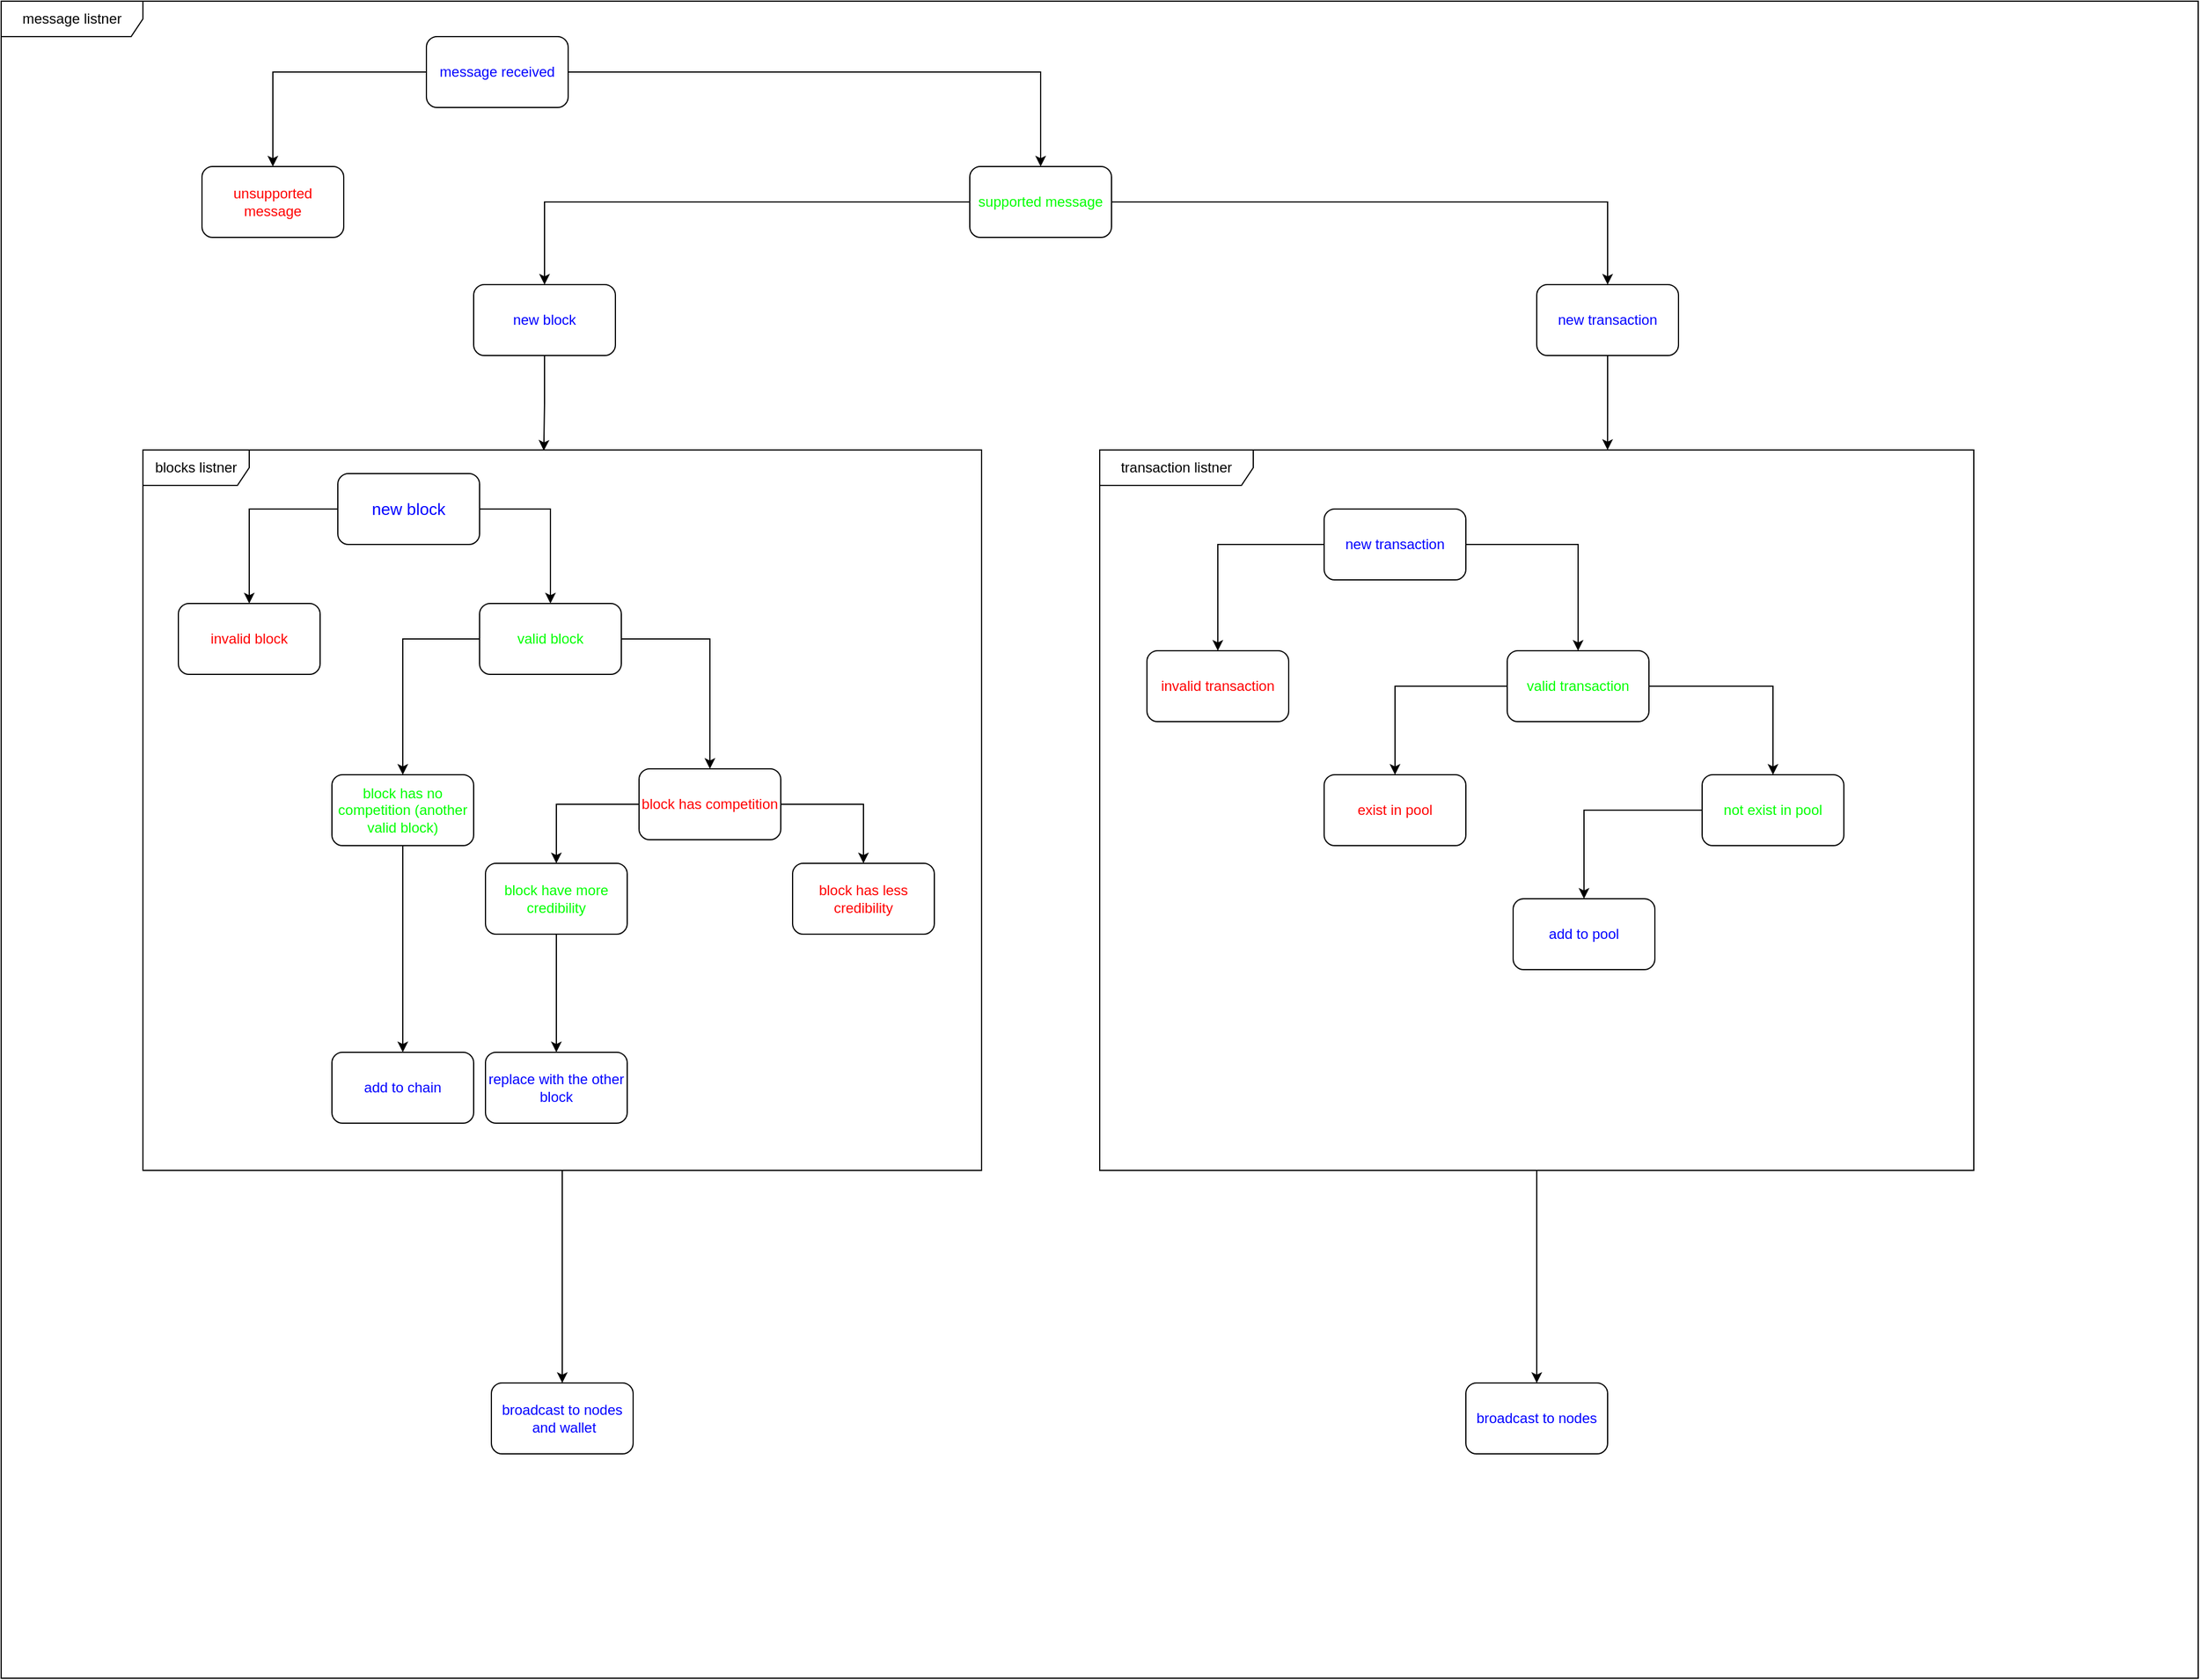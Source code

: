 <mxfile version="14.7.2" type="github" pages="2">
  <diagram id="kD5HeXQGoQ9XkrsHSEOE" name="node protocol">
    <mxGraphModel dx="3743" dy="2670" grid="1" gridSize="10" guides="1" tooltips="1" connect="1" arrows="1" fold="1" page="1" pageScale="1" pageWidth="850" pageHeight="1100" math="0" shadow="0">
      <root>
        <mxCell id="0" />
        <mxCell id="1" parent="0" />
        <mxCell id="Yiz7-srcqHhmHwWrODTn-39" value="message listner" style="shape=umlFrame;whiteSpace=wrap;html=1;width=120;height=30;" vertex="1" parent="1">
          <mxGeometry x="-60" y="-320" width="1860" height="1420" as="geometry" />
        </mxCell>
        <mxCell id="Yiz7-srcqHhmHwWrODTn-56" style="edgeStyle=orthogonalEdgeStyle;rounded=0;orthogonalLoop=1;jettySize=auto;html=1;entryX=0.5;entryY=0;entryDx=0;entryDy=0;" edge="1" parent="1" source="Yiz7-srcqHhmHwWrODTn-25" target="Yiz7-srcqHhmHwWrODTn-55">
          <mxGeometry relative="1" as="geometry" />
        </mxCell>
        <mxCell id="Yiz7-srcqHhmHwWrODTn-25" value="transaction listner" style="shape=umlFrame;whiteSpace=wrap;html=1;width=130;height=30;" vertex="1" parent="1">
          <mxGeometry x="870" y="60" width="740" height="610" as="geometry" />
        </mxCell>
        <mxCell id="Yiz7-srcqHhmHwWrODTn-54" style="edgeStyle=orthogonalEdgeStyle;rounded=0;orthogonalLoop=1;jettySize=auto;html=1;entryX=0.5;entryY=0;entryDx=0;entryDy=0;" edge="1" parent="1" source="Yiz7-srcqHhmHwWrODTn-2" target="Yiz7-srcqHhmHwWrODTn-53">
          <mxGeometry relative="1" as="geometry" />
        </mxCell>
        <mxCell id="Yiz7-srcqHhmHwWrODTn-2" value="&lt;div&gt;blocks listner&lt;/div&gt;" style="shape=umlFrame;whiteSpace=wrap;html=1;width=90;height=30;" vertex="1" parent="1">
          <mxGeometry x="60" y="60" width="710" height="610" as="geometry" />
        </mxCell>
        <mxCell id="Yiz7-srcqHhmHwWrODTn-6" style="edgeStyle=orthogonalEdgeStyle;rounded=0;orthogonalLoop=1;jettySize=auto;html=1;exitX=0;exitY=0.5;exitDx=0;exitDy=0;entryX=0.5;entryY=0;entryDx=0;entryDy=0;" edge="1" parent="1" source="Yiz7-srcqHhmHwWrODTn-1" target="Yiz7-srcqHhmHwWrODTn-5">
          <mxGeometry relative="1" as="geometry" />
        </mxCell>
        <mxCell id="Yiz7-srcqHhmHwWrODTn-9" style="edgeStyle=orthogonalEdgeStyle;rounded=0;orthogonalLoop=1;jettySize=auto;html=1;entryX=0.5;entryY=0;entryDx=0;entryDy=0;exitX=1;exitY=0.5;exitDx=0;exitDy=0;" edge="1" parent="1" source="Yiz7-srcqHhmHwWrODTn-1" target="Yiz7-srcqHhmHwWrODTn-8">
          <mxGeometry relative="1" as="geometry" />
        </mxCell>
        <mxCell id="Yiz7-srcqHhmHwWrODTn-1" value="&lt;font style=&quot;font-size: 14px&quot; color=&quot;#0000FF&quot;&gt;new block&lt;/font&gt;" style="rounded=1;whiteSpace=wrap;html=1;" vertex="1" parent="1">
          <mxGeometry x="225" y="80" width="120" height="60" as="geometry" />
        </mxCell>
        <mxCell id="Yiz7-srcqHhmHwWrODTn-5" value="&lt;font color=&quot;#FF0000&quot;&gt;invalid block&lt;br&gt;&lt;/font&gt;" style="rounded=1;whiteSpace=wrap;html=1;" vertex="1" parent="1">
          <mxGeometry x="90" y="190" width="120" height="60" as="geometry" />
        </mxCell>
        <mxCell id="Yiz7-srcqHhmHwWrODTn-12" style="edgeStyle=orthogonalEdgeStyle;rounded=0;orthogonalLoop=1;jettySize=auto;html=1;entryX=0.5;entryY=0;entryDx=0;entryDy=0;" edge="1" parent="1" source="Yiz7-srcqHhmHwWrODTn-8" target="Yiz7-srcqHhmHwWrODTn-11">
          <mxGeometry relative="1" as="geometry" />
        </mxCell>
        <mxCell id="Yiz7-srcqHhmHwWrODTn-14" style="edgeStyle=orthogonalEdgeStyle;rounded=0;orthogonalLoop=1;jettySize=auto;html=1;entryX=0.5;entryY=0;entryDx=0;entryDy=0;" edge="1" parent="1" source="Yiz7-srcqHhmHwWrODTn-8" target="Yiz7-srcqHhmHwWrODTn-13">
          <mxGeometry relative="1" as="geometry" />
        </mxCell>
        <mxCell id="Yiz7-srcqHhmHwWrODTn-8" value="&lt;div&gt;&lt;font color=&quot;#00FF00&quot;&gt;valid block&lt;/font&gt;&lt;/div&gt;" style="rounded=1;whiteSpace=wrap;html=1;" vertex="1" parent="1">
          <mxGeometry x="345" y="190" width="120" height="60" as="geometry" />
        </mxCell>
        <mxCell id="Yiz7-srcqHhmHwWrODTn-18" style="edgeStyle=orthogonalEdgeStyle;rounded=0;orthogonalLoop=1;jettySize=auto;html=1;entryX=0.5;entryY=0;entryDx=0;entryDy=0;" edge="1" parent="1" source="Yiz7-srcqHhmHwWrODTn-11" target="Yiz7-srcqHhmHwWrODTn-15">
          <mxGeometry relative="1" as="geometry">
            <Array as="points" />
          </mxGeometry>
        </mxCell>
        <mxCell id="Yiz7-srcqHhmHwWrODTn-11" value="&lt;font color=&quot;#00FF00&quot;&gt;block has no competition (another valid block)&lt;/font&gt;" style="rounded=1;whiteSpace=wrap;html=1;" vertex="1" parent="1">
          <mxGeometry x="220" y="335" width="120" height="60" as="geometry" />
        </mxCell>
        <mxCell id="Yiz7-srcqHhmHwWrODTn-17" style="edgeStyle=orthogonalEdgeStyle;rounded=0;orthogonalLoop=1;jettySize=auto;html=1;entryX=0.5;entryY=0;entryDx=0;entryDy=0;" edge="1" parent="1" source="Yiz7-srcqHhmHwWrODTn-13" target="Yiz7-srcqHhmHwWrODTn-19">
          <mxGeometry relative="1" as="geometry">
            <mxPoint x="410" y="440" as="targetPoint" />
          </mxGeometry>
        </mxCell>
        <mxCell id="Yiz7-srcqHhmHwWrODTn-21" style="edgeStyle=orthogonalEdgeStyle;rounded=0;orthogonalLoop=1;jettySize=auto;html=1;entryX=0.5;entryY=0;entryDx=0;entryDy=0;" edge="1" parent="1" source="Yiz7-srcqHhmHwWrODTn-13" target="Yiz7-srcqHhmHwWrODTn-22">
          <mxGeometry relative="1" as="geometry" />
        </mxCell>
        <mxCell id="Yiz7-srcqHhmHwWrODTn-13" value="&lt;font color=&quot;#FF0000&quot;&gt;block has competition&lt;br&gt;&lt;/font&gt;" style="rounded=1;whiteSpace=wrap;html=1;" vertex="1" parent="1">
          <mxGeometry x="480" y="330" width="120" height="60" as="geometry" />
        </mxCell>
        <mxCell id="Yiz7-srcqHhmHwWrODTn-15" value="&lt;font color=&quot;#0000FF&quot;&gt;add to chain&lt;br&gt;&lt;/font&gt;" style="rounded=1;whiteSpace=wrap;html=1;" vertex="1" parent="1">
          <mxGeometry x="220" y="570" width="120" height="60" as="geometry" />
        </mxCell>
        <mxCell id="Yiz7-srcqHhmHwWrODTn-24" value="" style="edgeStyle=orthogonalEdgeStyle;rounded=0;orthogonalLoop=1;jettySize=auto;html=1;" edge="1" parent="1" source="Yiz7-srcqHhmHwWrODTn-19" target="Yiz7-srcqHhmHwWrODTn-23">
          <mxGeometry relative="1" as="geometry" />
        </mxCell>
        <mxCell id="Yiz7-srcqHhmHwWrODTn-19" value="&lt;div&gt;&lt;font color=&quot;#00FF00&quot;&gt;block have more credibility&lt;/font&gt;&lt;/div&gt;" style="rounded=1;whiteSpace=wrap;html=1;" vertex="1" parent="1">
          <mxGeometry x="350" y="410" width="120" height="60" as="geometry" />
        </mxCell>
        <mxCell id="Yiz7-srcqHhmHwWrODTn-22" value="&lt;font color=&quot;#FF0000&quot;&gt;block has less credibility&lt;br&gt;&lt;/font&gt;" style="rounded=1;whiteSpace=wrap;html=1;" vertex="1" parent="1">
          <mxGeometry x="610" y="410" width="120" height="60" as="geometry" />
        </mxCell>
        <mxCell id="Yiz7-srcqHhmHwWrODTn-23" value="&lt;font color=&quot;#0000FF&quot;&gt;replace with the other block&lt;br&gt;&lt;/font&gt;" style="whiteSpace=wrap;html=1;rounded=1;" vertex="1" parent="1">
          <mxGeometry x="350" y="570" width="120" height="60" as="geometry" />
        </mxCell>
        <mxCell id="Yiz7-srcqHhmHwWrODTn-29" value="" style="edgeStyle=orthogonalEdgeStyle;rounded=0;orthogonalLoop=1;jettySize=auto;html=1;" edge="1" parent="1" source="Yiz7-srcqHhmHwWrODTn-26" target="Yiz7-srcqHhmHwWrODTn-28">
          <mxGeometry relative="1" as="geometry" />
        </mxCell>
        <mxCell id="Yiz7-srcqHhmHwWrODTn-31" value="" style="edgeStyle=orthogonalEdgeStyle;rounded=0;orthogonalLoop=1;jettySize=auto;html=1;" edge="1" parent="1" source="Yiz7-srcqHhmHwWrODTn-26" target="Yiz7-srcqHhmHwWrODTn-30">
          <mxGeometry relative="1" as="geometry" />
        </mxCell>
        <mxCell id="Yiz7-srcqHhmHwWrODTn-26" value="&lt;font color=&quot;#0000FF&quot;&gt;new transaction&lt;br&gt;&lt;/font&gt;" style="rounded=1;whiteSpace=wrap;html=1;" vertex="1" parent="1">
          <mxGeometry x="1060" y="110" width="120" height="60" as="geometry" />
        </mxCell>
        <mxCell id="Yiz7-srcqHhmHwWrODTn-28" value="&lt;font color=&quot;#FF0000&quot;&gt;invalid transaction&lt;br&gt;&lt;/font&gt;" style="whiteSpace=wrap;html=1;rounded=1;" vertex="1" parent="1">
          <mxGeometry x="910" y="230" width="120" height="60" as="geometry" />
        </mxCell>
        <mxCell id="Yiz7-srcqHhmHwWrODTn-33" value="" style="edgeStyle=orthogonalEdgeStyle;rounded=0;orthogonalLoop=1;jettySize=auto;html=1;" edge="1" parent="1" source="Yiz7-srcqHhmHwWrODTn-30" target="Yiz7-srcqHhmHwWrODTn-32">
          <mxGeometry relative="1" as="geometry" />
        </mxCell>
        <mxCell id="Yiz7-srcqHhmHwWrODTn-35" value="" style="edgeStyle=orthogonalEdgeStyle;rounded=0;orthogonalLoop=1;jettySize=auto;html=1;" edge="1" parent="1" source="Yiz7-srcqHhmHwWrODTn-30" target="Yiz7-srcqHhmHwWrODTn-34">
          <mxGeometry relative="1" as="geometry" />
        </mxCell>
        <mxCell id="Yiz7-srcqHhmHwWrODTn-30" value="&lt;font color=&quot;#00FF00&quot;&gt;valid transaction&lt;br&gt;&lt;/font&gt;" style="whiteSpace=wrap;html=1;rounded=1;" vertex="1" parent="1">
          <mxGeometry x="1215" y="230" width="120" height="60" as="geometry" />
        </mxCell>
        <mxCell id="Yiz7-srcqHhmHwWrODTn-32" value="&lt;font color=&quot;#FF0000&quot;&gt;exist in pool&lt;/font&gt;" style="whiteSpace=wrap;html=1;rounded=1;" vertex="1" parent="1">
          <mxGeometry x="1060" y="335" width="120" height="60" as="geometry" />
        </mxCell>
        <mxCell id="Yiz7-srcqHhmHwWrODTn-38" value="" style="edgeStyle=orthogonalEdgeStyle;rounded=0;orthogonalLoop=1;jettySize=auto;html=1;" edge="1" parent="1" source="Yiz7-srcqHhmHwWrODTn-34" target="Yiz7-srcqHhmHwWrODTn-37">
          <mxGeometry relative="1" as="geometry" />
        </mxCell>
        <mxCell id="Yiz7-srcqHhmHwWrODTn-34" value="&lt;div&gt;&lt;font color=&quot;#00FF00&quot;&gt;not exist in pool&lt;/font&gt;&lt;/div&gt;" style="whiteSpace=wrap;html=1;rounded=1;" vertex="1" parent="1">
          <mxGeometry x="1380" y="335" width="120" height="60" as="geometry" />
        </mxCell>
        <mxCell id="Yiz7-srcqHhmHwWrODTn-37" value="&lt;font color=&quot;#0000FF&quot;&gt;add to pool&lt;br&gt;&lt;/font&gt;" style="whiteSpace=wrap;html=1;rounded=1;" vertex="1" parent="1">
          <mxGeometry x="1220" y="440" width="120" height="60" as="geometry" />
        </mxCell>
        <mxCell id="Yiz7-srcqHhmHwWrODTn-42" value="" style="edgeStyle=orthogonalEdgeStyle;rounded=0;orthogonalLoop=1;jettySize=auto;html=1;" edge="1" parent="1" source="Yiz7-srcqHhmHwWrODTn-40" target="Yiz7-srcqHhmHwWrODTn-41">
          <mxGeometry relative="1" as="geometry" />
        </mxCell>
        <mxCell id="Yiz7-srcqHhmHwWrODTn-44" value="" style="edgeStyle=orthogonalEdgeStyle;rounded=0;orthogonalLoop=1;jettySize=auto;html=1;" edge="1" parent="1" source="Yiz7-srcqHhmHwWrODTn-40" target="Yiz7-srcqHhmHwWrODTn-43">
          <mxGeometry relative="1" as="geometry" />
        </mxCell>
        <mxCell id="Yiz7-srcqHhmHwWrODTn-40" value="&lt;font color=&quot;#0000FF&quot;&gt;message received&lt;br&gt;&lt;/font&gt;" style="rounded=1;whiteSpace=wrap;html=1;" vertex="1" parent="1">
          <mxGeometry x="300" y="-290" width="120" height="60" as="geometry" />
        </mxCell>
        <mxCell id="Yiz7-srcqHhmHwWrODTn-41" value="&lt;font color=&quot;#FF0000&quot;&gt;unsupported message&lt;br&gt;&lt;/font&gt;" style="whiteSpace=wrap;html=1;rounded=1;" vertex="1" parent="1">
          <mxGeometry x="110" y="-180" width="120" height="60" as="geometry" />
        </mxCell>
        <mxCell id="Yiz7-srcqHhmHwWrODTn-47" value="" style="edgeStyle=orthogonalEdgeStyle;rounded=0;orthogonalLoop=1;jettySize=auto;html=1;" edge="1" parent="1" source="Yiz7-srcqHhmHwWrODTn-43" target="Yiz7-srcqHhmHwWrODTn-46">
          <mxGeometry relative="1" as="geometry" />
        </mxCell>
        <mxCell id="Yiz7-srcqHhmHwWrODTn-51" value="" style="edgeStyle=orthogonalEdgeStyle;rounded=0;orthogonalLoop=1;jettySize=auto;html=1;" edge="1" parent="1" source="Yiz7-srcqHhmHwWrODTn-43" target="Yiz7-srcqHhmHwWrODTn-50">
          <mxGeometry relative="1" as="geometry" />
        </mxCell>
        <mxCell id="Yiz7-srcqHhmHwWrODTn-43" value="&lt;font color=&quot;#00FF00&quot;&gt;supported message&lt;br&gt;&lt;/font&gt;" style="whiteSpace=wrap;html=1;rounded=1;" vertex="1" parent="1">
          <mxGeometry x="760" y="-180" width="120" height="60" as="geometry" />
        </mxCell>
        <mxCell id="Yiz7-srcqHhmHwWrODTn-49" style="edgeStyle=orthogonalEdgeStyle;rounded=0;orthogonalLoop=1;jettySize=auto;html=1;entryX=0.478;entryY=0.001;entryDx=0;entryDy=0;entryPerimeter=0;" edge="1" parent="1" source="Yiz7-srcqHhmHwWrODTn-46" target="Yiz7-srcqHhmHwWrODTn-2">
          <mxGeometry relative="1" as="geometry" />
        </mxCell>
        <mxCell id="Yiz7-srcqHhmHwWrODTn-46" value="&lt;font color=&quot;#0000FF&quot;&gt;new block&lt;br&gt;&lt;/font&gt;" style="whiteSpace=wrap;html=1;rounded=1;" vertex="1" parent="1">
          <mxGeometry x="340" y="-80" width="120" height="60" as="geometry" />
        </mxCell>
        <mxCell id="Yiz7-srcqHhmHwWrODTn-52" style="edgeStyle=orthogonalEdgeStyle;rounded=0;orthogonalLoop=1;jettySize=auto;html=1;entryX=0.581;entryY=0;entryDx=0;entryDy=0;entryPerimeter=0;" edge="1" parent="1" source="Yiz7-srcqHhmHwWrODTn-50" target="Yiz7-srcqHhmHwWrODTn-25">
          <mxGeometry relative="1" as="geometry" />
        </mxCell>
        <mxCell id="Yiz7-srcqHhmHwWrODTn-50" value="&lt;font color=&quot;#0000FF&quot;&gt;new transaction&lt;/font&gt;" style="whiteSpace=wrap;html=1;rounded=1;" vertex="1" parent="1">
          <mxGeometry x="1240" y="-80" width="120" height="60" as="geometry" />
        </mxCell>
        <mxCell id="Yiz7-srcqHhmHwWrODTn-53" value="&lt;font color=&quot;#0000FF&quot;&gt;broadcast to nodes&lt;br&gt;&amp;nbsp;and wallet&lt;/font&gt;" style="rounded=1;whiteSpace=wrap;html=1;" vertex="1" parent="1">
          <mxGeometry x="355" y="850" width="120" height="60" as="geometry" />
        </mxCell>
        <mxCell id="Yiz7-srcqHhmHwWrODTn-55" value="&lt;div&gt;&lt;font color=&quot;#0000FF&quot;&gt;broadcast to nodes&lt;/font&gt;&lt;/div&gt;" style="rounded=1;whiteSpace=wrap;html=1;" vertex="1" parent="1">
          <mxGeometry x="1180" y="850" width="120" height="60" as="geometry" />
        </mxCell>
      </root>
    </mxGraphModel>
  </diagram>
  <diagram id="3srZ8is90JpDTUXAqBGp" name="wallet protocol">
    <mxGraphModel dx="1573" dy="393" grid="1" gridSize="10" guides="1" tooltips="1" connect="1" arrows="1" fold="1" page="1" pageScale="1" pageWidth="850" pageHeight="1100" math="0" shadow="0">
      <root>
        <mxCell id="o0UPEpSSWdRQ-_9SHf2p-0" />
        <mxCell id="o0UPEpSSWdRQ-_9SHf2p-1" parent="o0UPEpSSWdRQ-_9SHf2p-0" />
        <mxCell id="n61OuyF5iMT8gwBD2mx8-0" value="&lt;div&gt;block listener&lt;/div&gt;" style="shape=umlFrame;whiteSpace=wrap;html=1;width=90;height=30;" vertex="1" parent="o0UPEpSSWdRQ-_9SHf2p-1">
          <mxGeometry x="60" y="100" width="1380" height="930" as="geometry" />
        </mxCell>
        <mxCell id="n61OuyF5iMT8gwBD2mx8-3" value="" style="edgeStyle=orthogonalEdgeStyle;rounded=0;orthogonalLoop=1;jettySize=auto;html=1;" edge="1" parent="o0UPEpSSWdRQ-_9SHf2p-1" source="n61OuyF5iMT8gwBD2mx8-1" target="n61OuyF5iMT8gwBD2mx8-2">
          <mxGeometry relative="1" as="geometry" />
        </mxCell>
        <mxCell id="n61OuyF5iMT8gwBD2mx8-6" style="edgeStyle=orthogonalEdgeStyle;rounded=0;orthogonalLoop=1;jettySize=auto;html=1;entryX=0.5;entryY=0;entryDx=0;entryDy=0;" edge="1" parent="o0UPEpSSWdRQ-_9SHf2p-1" source="n61OuyF5iMT8gwBD2mx8-1" target="n61OuyF5iMT8gwBD2mx8-4">
          <mxGeometry relative="1" as="geometry" />
        </mxCell>
        <mxCell id="n61OuyF5iMT8gwBD2mx8-1" value="&lt;font color=&quot;#0000FF&quot;&gt;new block&lt;br&gt;&lt;/font&gt;" style="rounded=1;whiteSpace=wrap;html=1;" vertex="1" parent="o0UPEpSSWdRQ-_9SHf2p-1">
          <mxGeometry x="365" y="140" width="120" height="60" as="geometry" />
        </mxCell>
        <mxCell id="n61OuyF5iMT8gwBD2mx8-30" value="" style="edgeStyle=orthogonalEdgeStyle;rounded=0;orthogonalLoop=1;jettySize=auto;html=1;" edge="1" parent="o0UPEpSSWdRQ-_9SHf2p-1" source="n61OuyF5iMT8gwBD2mx8-2" target="n61OuyF5iMT8gwBD2mx8-29">
          <mxGeometry relative="1" as="geometry" />
        </mxCell>
        <mxCell id="n61OuyF5iMT8gwBD2mx8-2" value="&lt;font color=&quot;#FF0000&quot;&gt;invalid block&lt;/font&gt;" style="whiteSpace=wrap;html=1;rounded=1;" vertex="1" parent="o0UPEpSSWdRQ-_9SHf2p-1">
          <mxGeometry x="190" y="230" width="120" height="60" as="geometry" />
        </mxCell>
        <mxCell id="n61OuyF5iMT8gwBD2mx8-8" value="" style="edgeStyle=orthogonalEdgeStyle;rounded=0;orthogonalLoop=1;jettySize=auto;html=1;" edge="1" parent="o0UPEpSSWdRQ-_9SHf2p-1" source="n61OuyF5iMT8gwBD2mx8-4" target="n61OuyF5iMT8gwBD2mx8-7">
          <mxGeometry relative="1" as="geometry" />
        </mxCell>
        <mxCell id="n61OuyF5iMT8gwBD2mx8-10" value="" style="edgeStyle=orthogonalEdgeStyle;rounded=0;orthogonalLoop=1;jettySize=auto;html=1;" edge="1" parent="o0UPEpSSWdRQ-_9SHf2p-1" source="n61OuyF5iMT8gwBD2mx8-4" target="n61OuyF5iMT8gwBD2mx8-9">
          <mxGeometry relative="1" as="geometry" />
        </mxCell>
        <mxCell id="n61OuyF5iMT8gwBD2mx8-4" value="&lt;font color=&quot;#00FF00&quot;&gt;valid block&lt;br&gt;&lt;/font&gt;" style="whiteSpace=wrap;html=1;rounded=1;" vertex="1" parent="o0UPEpSSWdRQ-_9SHf2p-1">
          <mxGeometry x="530" y="230" width="120" height="60" as="geometry" />
        </mxCell>
        <mxCell id="n61OuyF5iMT8gwBD2mx8-12" value="" style="edgeStyle=orthogonalEdgeStyle;rounded=0;orthogonalLoop=1;jettySize=auto;html=1;" edge="1" parent="o0UPEpSSWdRQ-_9SHf2p-1" source="n61OuyF5iMT8gwBD2mx8-7" target="n61OuyF5iMT8gwBD2mx8-11">
          <mxGeometry relative="1" as="geometry" />
        </mxCell>
        <mxCell id="n61OuyF5iMT8gwBD2mx8-15" value="" style="edgeStyle=orthogonalEdgeStyle;rounded=0;orthogonalLoop=1;jettySize=auto;html=1;" edge="1" parent="o0UPEpSSWdRQ-_9SHf2p-1" source="n61OuyF5iMT8gwBD2mx8-7" target="n61OuyF5iMT8gwBD2mx8-14">
          <mxGeometry relative="1" as="geometry" />
        </mxCell>
        <mxCell id="n61OuyF5iMT8gwBD2mx8-17" value="" style="edgeStyle=orthogonalEdgeStyle;rounded=0;orthogonalLoop=1;jettySize=auto;html=1;" edge="1" parent="o0UPEpSSWdRQ-_9SHf2p-1" source="n61OuyF5iMT8gwBD2mx8-7" target="n61OuyF5iMT8gwBD2mx8-16">
          <mxGeometry relative="1" as="geometry" />
        </mxCell>
        <mxCell id="n61OuyF5iMT8gwBD2mx8-7" value="&lt;font color=&quot;#00FF00&quot;&gt;won the lottery&lt;br&gt;&lt;/font&gt;" style="whiteSpace=wrap;html=1;rounded=1;" vertex="1" parent="o0UPEpSSWdRQ-_9SHf2p-1">
          <mxGeometry x="790" y="320" width="120" height="60" as="geometry" />
        </mxCell>
        <mxCell id="n61OuyF5iMT8gwBD2mx8-13" style="edgeStyle=orthogonalEdgeStyle;rounded=0;orthogonalLoop=1;jettySize=auto;html=1;entryX=0.5;entryY=0;entryDx=0;entryDy=0;" edge="1" parent="o0UPEpSSWdRQ-_9SHf2p-1" source="n61OuyF5iMT8gwBD2mx8-9" target="n61OuyF5iMT8gwBD2mx8-11">
          <mxGeometry relative="1" as="geometry" />
        </mxCell>
        <mxCell id="n61OuyF5iMT8gwBD2mx8-9" value="&lt;font color=&quot;#FF0000&quot;&gt;did not won the lottery&lt;br&gt;&lt;/font&gt;" style="whiteSpace=wrap;html=1;rounded=1;" vertex="1" parent="o0UPEpSSWdRQ-_9SHf2p-1">
          <mxGeometry x="350" y="320" width="120" height="60" as="geometry" />
        </mxCell>
        <mxCell id="n61OuyF5iMT8gwBD2mx8-11" value="&lt;font color=&quot;#0000FF&quot;&gt;update state&lt;br&gt;&lt;/font&gt;" style="whiteSpace=wrap;html=1;rounded=1;" vertex="1" parent="o0UPEpSSWdRQ-_9SHf2p-1">
          <mxGeometry x="485" y="390" width="120" height="60" as="geometry" />
        </mxCell>
        <mxCell id="n61OuyF5iMT8gwBD2mx8-21" value="" style="edgeStyle=orthogonalEdgeStyle;rounded=0;orthogonalLoop=1;jettySize=auto;html=1;" edge="1" parent="o0UPEpSSWdRQ-_9SHf2p-1" source="n61OuyF5iMT8gwBD2mx8-14" target="n61OuyF5iMT8gwBD2mx8-20">
          <mxGeometry relative="1" as="geometry" />
        </mxCell>
        <mxCell id="n61OuyF5iMT8gwBD2mx8-14" value="&lt;font color=&quot;#00FF00&quot;&gt;elected forger&lt;br&gt;&lt;/font&gt;" style="whiteSpace=wrap;html=1;rounded=1;" vertex="1" parent="o0UPEpSSWdRQ-_9SHf2p-1">
          <mxGeometry x="680" y="460" width="120" height="60" as="geometry" />
        </mxCell>
        <mxCell id="n61OuyF5iMT8gwBD2mx8-19" value="" style="edgeStyle=orthogonalEdgeStyle;rounded=0;orthogonalLoop=1;jettySize=auto;html=1;" edge="1" parent="o0UPEpSSWdRQ-_9SHf2p-1" source="n61OuyF5iMT8gwBD2mx8-16" target="n61OuyF5iMT8gwBD2mx8-18">
          <mxGeometry relative="1" as="geometry" />
        </mxCell>
        <mxCell id="n61OuyF5iMT8gwBD2mx8-16" value="&lt;font color=&quot;#FF0000&quot;&gt;not elected forger&lt;br&gt;&lt;/font&gt;" style="whiteSpace=wrap;html=1;rounded=1;" vertex="1" parent="o0UPEpSSWdRQ-_9SHf2p-1">
          <mxGeometry x="890" y="460" width="120" height="60" as="geometry" />
        </mxCell>
        <mxCell id="n61OuyF5iMT8gwBD2mx8-24" value="" style="edgeStyle=orthogonalEdgeStyle;rounded=0;orthogonalLoop=1;jettySize=auto;html=1;" edge="1" parent="o0UPEpSSWdRQ-_9SHf2p-1" source="n61OuyF5iMT8gwBD2mx8-18" target="n61OuyF5iMT8gwBD2mx8-23">
          <mxGeometry relative="1" as="geometry" />
        </mxCell>
        <mxCell id="n61OuyF5iMT8gwBD2mx8-26" value="" style="edgeStyle=orthogonalEdgeStyle;rounded=0;orthogonalLoop=1;jettySize=auto;html=1;" edge="1" parent="o0UPEpSSWdRQ-_9SHf2p-1" source="n61OuyF5iMT8gwBD2mx8-18" target="n61OuyF5iMT8gwBD2mx8-25">
          <mxGeometry relative="1" as="geometry" />
        </mxCell>
        <mxCell id="n61OuyF5iMT8gwBD2mx8-18" value="&lt;font color=&quot;#0000FF&quot;&gt;listen for non full blocks&lt;br&gt;&lt;/font&gt;" style="whiteSpace=wrap;html=1;rounded=1;" vertex="1" parent="o0UPEpSSWdRQ-_9SHf2p-1">
          <mxGeometry x="890" y="570" width="120" height="60" as="geometry" />
        </mxCell>
        <mxCell id="n61OuyF5iMT8gwBD2mx8-20" value="&lt;font color=&quot;#0000FF&quot;&gt;forge block, sign it, send it has non full block&lt;/font&gt;" style="whiteSpace=wrap;html=1;rounded=1;" vertex="1" parent="o0UPEpSSWdRQ-_9SHf2p-1">
          <mxGeometry x="680" y="570" width="120" height="60" as="geometry" />
        </mxCell>
        <mxCell id="n61OuyF5iMT8gwBD2mx8-23" value="&lt;font color=&quot;#00FF00&quot;&gt;valid non full block&lt;br&gt;&lt;/font&gt;" style="whiteSpace=wrap;html=1;rounded=1;" vertex="1" parent="o0UPEpSSWdRQ-_9SHf2p-1">
          <mxGeometry x="790" y="680" width="120" height="60" as="geometry" />
        </mxCell>
        <mxCell id="n61OuyF5iMT8gwBD2mx8-28" value="" style="edgeStyle=orthogonalEdgeStyle;rounded=0;orthogonalLoop=1;jettySize=auto;html=1;" edge="1" parent="o0UPEpSSWdRQ-_9SHf2p-1" source="n61OuyF5iMT8gwBD2mx8-25" target="n61OuyF5iMT8gwBD2mx8-27">
          <mxGeometry relative="1" as="geometry" />
        </mxCell>
        <mxCell id="n61OuyF5iMT8gwBD2mx8-25" value="&lt;font color=&quot;#FF0000&quot;&gt;invalid non full block&lt;br&gt;&lt;/font&gt;" style="whiteSpace=wrap;html=1;rounded=1;" vertex="1" parent="o0UPEpSSWdRQ-_9SHf2p-1">
          <mxGeometry x="990" y="680" width="120" height="60" as="geometry" />
        </mxCell>
        <mxCell id="n61OuyF5iMT8gwBD2mx8-27" value="&lt;font color=&quot;#FF0000&quot;&gt;decrease node score&lt;/font&gt;" style="whiteSpace=wrap;html=1;rounded=1;" vertex="1" parent="o0UPEpSSWdRQ-_9SHf2p-1">
          <mxGeometry x="990" y="790" width="120" height="60" as="geometry" />
        </mxCell>
        <mxCell id="n61OuyF5iMT8gwBD2mx8-32" value="" style="edgeStyle=orthogonalEdgeStyle;rounded=0;orthogonalLoop=1;jettySize=auto;html=1;" edge="1" parent="o0UPEpSSWdRQ-_9SHf2p-1" source="n61OuyF5iMT8gwBD2mx8-29" target="n61OuyF5iMT8gwBD2mx8-31">
          <mxGeometry relative="1" as="geometry" />
        </mxCell>
        <mxCell id="n61OuyF5iMT8gwBD2mx8-36" value="" style="edgeStyle=orthogonalEdgeStyle;rounded=0;orthogonalLoop=1;jettySize=auto;html=1;" edge="1" parent="o0UPEpSSWdRQ-_9SHf2p-1" source="n61OuyF5iMT8gwBD2mx8-29" target="n61OuyF5iMT8gwBD2mx8-35">
          <mxGeometry relative="1" as="geometry" />
        </mxCell>
        <mxCell id="n61OuyF5iMT8gwBD2mx8-29" value="&lt;font color=&quot;#0000FF&quot;&gt;update chain&lt;br&gt;&lt;/font&gt;" style="whiteSpace=wrap;html=1;rounded=1;" vertex="1" parent="o0UPEpSSWdRQ-_9SHf2p-1">
          <mxGeometry x="190" y="320" width="120" height="60" as="geometry" />
        </mxCell>
        <mxCell id="n61OuyF5iMT8gwBD2mx8-34" value="" style="edgeStyle=orthogonalEdgeStyle;rounded=0;orthogonalLoop=1;jettySize=auto;html=1;" edge="1" parent="o0UPEpSSWdRQ-_9SHf2p-1" source="n61OuyF5iMT8gwBD2mx8-31" target="n61OuyF5iMT8gwBD2mx8-33">
          <mxGeometry relative="1" as="geometry" />
        </mxCell>
        <mxCell id="n61OuyF5iMT8gwBD2mx8-31" value="&lt;font color=&quot;#FF0000&quot;&gt;invalid chain&lt;br&gt;&lt;/font&gt;" style="whiteSpace=wrap;html=1;rounded=1;" vertex="1" parent="o0UPEpSSWdRQ-_9SHf2p-1">
          <mxGeometry x="70" y="420" width="120" height="60" as="geometry" />
        </mxCell>
        <mxCell id="n61OuyF5iMT8gwBD2mx8-33" value="&lt;font color=&quot;#FF0000&quot;&gt;decrease node score&lt;/font&gt;" style="whiteSpace=wrap;html=1;rounded=1;" vertex="1" parent="o0UPEpSSWdRQ-_9SHf2p-1">
          <mxGeometry x="70" y="520" width="120" height="60" as="geometry" />
        </mxCell>
        <mxCell id="n61OuyF5iMT8gwBD2mx8-38" value="" style="edgeStyle=orthogonalEdgeStyle;rounded=0;orthogonalLoop=1;jettySize=auto;html=1;" edge="1" parent="o0UPEpSSWdRQ-_9SHf2p-1" source="n61OuyF5iMT8gwBD2mx8-35" target="n61OuyF5iMT8gwBD2mx8-37">
          <mxGeometry relative="1" as="geometry" />
        </mxCell>
        <mxCell id="n61OuyF5iMT8gwBD2mx8-40" value="" style="edgeStyle=orthogonalEdgeStyle;rounded=0;orthogonalLoop=1;jettySize=auto;html=1;" edge="1" parent="o0UPEpSSWdRQ-_9SHf2p-1" source="n61OuyF5iMT8gwBD2mx8-35" target="n61OuyF5iMT8gwBD2mx8-39">
          <mxGeometry relative="1" as="geometry" />
        </mxCell>
        <mxCell id="n61OuyF5iMT8gwBD2mx8-35" value="&lt;font color=&quot;#00FF00&quot;&gt;valid chain&lt;br&gt;&lt;/font&gt;" style="whiteSpace=wrap;html=1;rounded=1;" vertex="1" parent="o0UPEpSSWdRQ-_9SHf2p-1">
          <mxGeometry x="290" y="420" width="120" height="60" as="geometry" />
        </mxCell>
        <mxCell id="n61OuyF5iMT8gwBD2mx8-42" value="" style="edgeStyle=orthogonalEdgeStyle;rounded=0;orthogonalLoop=1;jettySize=auto;html=1;" edge="1" parent="o0UPEpSSWdRQ-_9SHf2p-1" source="n61OuyF5iMT8gwBD2mx8-37" target="n61OuyF5iMT8gwBD2mx8-41">
          <mxGeometry relative="1" as="geometry" />
        </mxCell>
        <mxCell id="n61OuyF5iMT8gwBD2mx8-37" value="&lt;font color=&quot;#00FF00&quot;&gt;new chain have more credibility&lt;/font&gt;" style="whiteSpace=wrap;html=1;rounded=1;" vertex="1" parent="o0UPEpSSWdRQ-_9SHf2p-1">
          <mxGeometry x="400" y="520" width="120" height="60" as="geometry" />
        </mxCell>
        <mxCell id="n61OuyF5iMT8gwBD2mx8-39" value="&lt;font color=&quot;#FF0000&quot;&gt;new chain have less credibility&lt;br&gt;&lt;/font&gt;" style="whiteSpace=wrap;html=1;rounded=1;" vertex="1" parent="o0UPEpSSWdRQ-_9SHf2p-1">
          <mxGeometry x="210" y="520" width="120" height="60" as="geometry" />
        </mxCell>
        <mxCell id="n61OuyF5iMT8gwBD2mx8-41" value="&lt;font color=&quot;#0000FF&quot;&gt;update chain&lt;br&gt;&amp;nbsp;(*chain listener)&lt;/font&gt;" style="whiteSpace=wrap;html=1;rounded=1;" vertex="1" parent="o0UPEpSSWdRQ-_9SHf2p-1">
          <mxGeometry x="400" y="620" width="120" height="60" as="geometry" />
        </mxCell>
        <mxCell id="n61OuyF5iMT8gwBD2mx8-43" value="chain listener" style="shape=umlFrame;whiteSpace=wrap;html=1;width=120;height=30;" vertex="1" parent="o0UPEpSSWdRQ-_9SHf2p-1">
          <mxGeometry x="-710" y="330" width="630" height="470" as="geometry" />
        </mxCell>
        <mxCell id="n61OuyF5iMT8gwBD2mx8-48" value="" style="edgeStyle=orthogonalEdgeStyle;rounded=0;orthogonalLoop=1;jettySize=auto;html=1;exitX=0;exitY=0.5;exitDx=0;exitDy=0;" edge="1" parent="o0UPEpSSWdRQ-_9SHf2p-1" source="n61OuyF5iMT8gwBD2mx8-63" target="n61OuyF5iMT8gwBD2mx8-52">
          <mxGeometry relative="1" as="geometry" />
        </mxCell>
        <mxCell id="n61OuyF5iMT8gwBD2mx8-49" value="" style="edgeStyle=orthogonalEdgeStyle;rounded=0;orthogonalLoop=1;jettySize=auto;html=1;exitX=1;exitY=0.5;exitDx=0;exitDy=0;" edge="1" parent="o0UPEpSSWdRQ-_9SHf2p-1" source="n61OuyF5iMT8gwBD2mx8-63" target="n61OuyF5iMT8gwBD2mx8-56">
          <mxGeometry relative="1" as="geometry" />
        </mxCell>
        <mxCell id="n61OuyF5iMT8gwBD2mx8-62" value="" style="edgeStyle=orthogonalEdgeStyle;rounded=0;orthogonalLoop=1;jettySize=auto;html=1;" edge="1" parent="o0UPEpSSWdRQ-_9SHf2p-1" source="n61OuyF5iMT8gwBD2mx8-50" target="n61OuyF5iMT8gwBD2mx8-61">
          <mxGeometry relative="1" as="geometry" />
        </mxCell>
        <mxCell id="n61OuyF5iMT8gwBD2mx8-64" value="" style="edgeStyle=orthogonalEdgeStyle;rounded=0;orthogonalLoop=1;jettySize=auto;html=1;" edge="1" parent="o0UPEpSSWdRQ-_9SHf2p-1" source="n61OuyF5iMT8gwBD2mx8-50" target="n61OuyF5iMT8gwBD2mx8-63">
          <mxGeometry relative="1" as="geometry" />
        </mxCell>
        <mxCell id="n61OuyF5iMT8gwBD2mx8-50" value="&lt;font color=&quot;#0000FF&quot;&gt;get chain&lt;br&gt;&lt;/font&gt;" style="whiteSpace=wrap;html=1;rounded=1;" vertex="1" parent="o0UPEpSSWdRQ-_9SHf2p-1">
          <mxGeometry x="-470" y="340" width="120" height="60" as="geometry" />
        </mxCell>
        <mxCell id="n61OuyF5iMT8gwBD2mx8-51" value="" style="edgeStyle=orthogonalEdgeStyle;rounded=0;orthogonalLoop=1;jettySize=auto;html=1;" edge="1" parent="o0UPEpSSWdRQ-_9SHf2p-1" source="n61OuyF5iMT8gwBD2mx8-52" target="n61OuyF5iMT8gwBD2mx8-53">
          <mxGeometry relative="1" as="geometry" />
        </mxCell>
        <mxCell id="n61OuyF5iMT8gwBD2mx8-52" value="&lt;font color=&quot;#FF0000&quot;&gt;invalid chain&lt;br&gt;&lt;/font&gt;" style="whiteSpace=wrap;html=1;rounded=1;" vertex="1" parent="o0UPEpSSWdRQ-_9SHf2p-1">
          <mxGeometry x="-590" y="500" width="120" height="60" as="geometry" />
        </mxCell>
        <mxCell id="n61OuyF5iMT8gwBD2mx8-53" value="&lt;font color=&quot;#FF0000&quot;&gt;decrease node score&lt;/font&gt;" style="whiteSpace=wrap;html=1;rounded=1;" vertex="1" parent="o0UPEpSSWdRQ-_9SHf2p-1">
          <mxGeometry x="-590" y="600" width="120" height="60" as="geometry" />
        </mxCell>
        <mxCell id="n61OuyF5iMT8gwBD2mx8-54" value="" style="edgeStyle=orthogonalEdgeStyle;rounded=0;orthogonalLoop=1;jettySize=auto;html=1;" edge="1" parent="o0UPEpSSWdRQ-_9SHf2p-1" source="n61OuyF5iMT8gwBD2mx8-56" target="n61OuyF5iMT8gwBD2mx8-58">
          <mxGeometry relative="1" as="geometry" />
        </mxCell>
        <mxCell id="n61OuyF5iMT8gwBD2mx8-55" value="" style="edgeStyle=orthogonalEdgeStyle;rounded=0;orthogonalLoop=1;jettySize=auto;html=1;" edge="1" parent="o0UPEpSSWdRQ-_9SHf2p-1" source="n61OuyF5iMT8gwBD2mx8-56" target="n61OuyF5iMT8gwBD2mx8-59">
          <mxGeometry relative="1" as="geometry" />
        </mxCell>
        <mxCell id="n61OuyF5iMT8gwBD2mx8-56" value="&lt;font color=&quot;#00FF00&quot;&gt;valid chain&lt;br&gt;&lt;/font&gt;" style="whiteSpace=wrap;html=1;rounded=1;" vertex="1" parent="o0UPEpSSWdRQ-_9SHf2p-1">
          <mxGeometry x="-370" y="500" width="120" height="60" as="geometry" />
        </mxCell>
        <mxCell id="n61OuyF5iMT8gwBD2mx8-57" value="" style="edgeStyle=orthogonalEdgeStyle;rounded=0;orthogonalLoop=1;jettySize=auto;html=1;" edge="1" parent="o0UPEpSSWdRQ-_9SHf2p-1" source="n61OuyF5iMT8gwBD2mx8-58" target="n61OuyF5iMT8gwBD2mx8-60">
          <mxGeometry relative="1" as="geometry" />
        </mxCell>
        <mxCell id="n61OuyF5iMT8gwBD2mx8-58" value="&lt;font color=&quot;#00FF00&quot;&gt;new chain have more credibility&lt;/font&gt;" style="whiteSpace=wrap;html=1;rounded=1;" vertex="1" parent="o0UPEpSSWdRQ-_9SHf2p-1">
          <mxGeometry x="-260" y="600" width="120" height="60" as="geometry" />
        </mxCell>
        <mxCell id="n61OuyF5iMT8gwBD2mx8-59" value="&lt;font color=&quot;#FF0000&quot;&gt;new chain have less credibility&lt;br&gt;&lt;/font&gt;" style="whiteSpace=wrap;html=1;rounded=1;" vertex="1" parent="o0UPEpSSWdRQ-_9SHf2p-1">
          <mxGeometry x="-450" y="600" width="120" height="60" as="geometry" />
        </mxCell>
        <mxCell id="n61OuyF5iMT8gwBD2mx8-60" value="&lt;font color=&quot;#0000FF&quot;&gt;update chain&lt;br&gt;&lt;/font&gt;" style="whiteSpace=wrap;html=1;rounded=1;" vertex="1" parent="o0UPEpSSWdRQ-_9SHf2p-1">
          <mxGeometry x="-260" y="700" width="120" height="60" as="geometry" />
        </mxCell>
        <mxCell id="n61OuyF5iMT8gwBD2mx8-61" value="&lt;font color=&quot;#FF0000&quot;&gt;is current chain&lt;br&gt;&lt;/font&gt;" style="whiteSpace=wrap;html=1;rounded=1;" vertex="1" parent="o0UPEpSSWdRQ-_9SHf2p-1">
          <mxGeometry x="-670" y="390" width="120" height="60" as="geometry" />
        </mxCell>
        <mxCell id="n61OuyF5iMT8gwBD2mx8-63" value="&lt;font color=&quot;#00FF00&quot;&gt;is different chain&lt;br&gt;&lt;/font&gt;" style="whiteSpace=wrap;html=1;rounded=1;" vertex="1" parent="o0UPEpSSWdRQ-_9SHf2p-1">
          <mxGeometry x="-470" y="430" width="120" height="60" as="geometry" />
        </mxCell>
      </root>
    </mxGraphModel>
  </diagram>
</mxfile>
